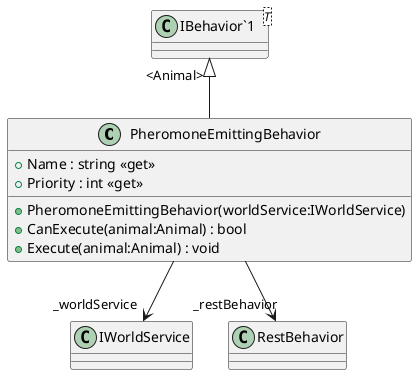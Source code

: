 @startuml
class PheromoneEmittingBehavior {
    + Name : string <<get>>
    + Priority : int <<get>>
    + PheromoneEmittingBehavior(worldService:IWorldService)
    + CanExecute(animal:Animal) : bool
    + Execute(animal:Animal) : void
}
class "IBehavior`1"<T> {
}
"IBehavior`1" "<Animal>" <|-- PheromoneEmittingBehavior
PheromoneEmittingBehavior --> "_worldService" IWorldService
PheromoneEmittingBehavior --> "_restBehavior" RestBehavior
@enduml
